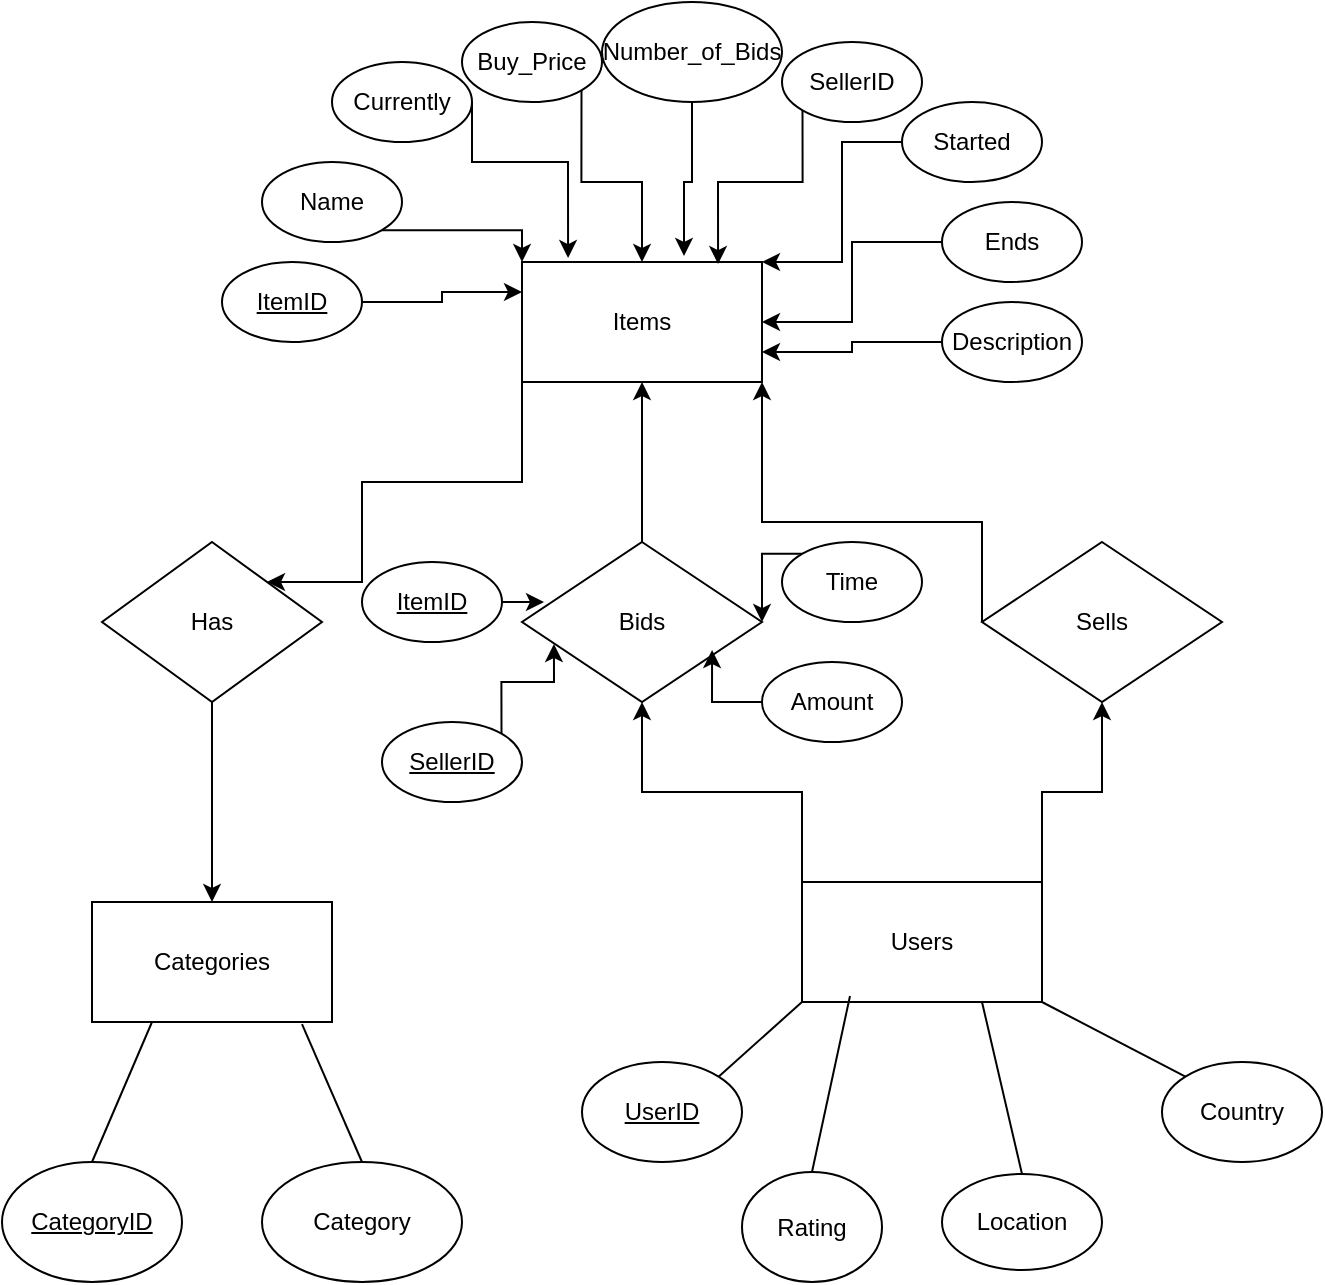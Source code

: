 <mxfile version="26.0.16">
  <diagram id="R2lEEEUBdFMjLlhIrx00" name="Page-1">
    <mxGraphModel dx="698" dy="737" grid="1" gridSize="10" guides="1" tooltips="1" connect="1" arrows="1" fold="1" page="1" pageScale="1" pageWidth="850" pageHeight="1100" math="0" shadow="0" extFonts="Permanent Marker^https://fonts.googleapis.com/css?family=Permanent+Marker">
      <root>
        <mxCell id="0" />
        <mxCell id="1" parent="0" />
        <mxCell id="-HY_8tp-kXO4mcghuJu2-8" style="edgeStyle=orthogonalEdgeStyle;rounded=0;orthogonalLoop=1;jettySize=auto;html=1;exitX=0;exitY=1;exitDx=0;exitDy=0;entryX=1;entryY=0;entryDx=0;entryDy=0;" parent="1" source="-HY_8tp-kXO4mcghuJu2-1" target="-HY_8tp-kXO4mcghuJu2-7" edge="1">
          <mxGeometry relative="1" as="geometry">
            <Array as="points">
              <mxPoint x="340" y="250" />
              <mxPoint x="260" y="250" />
              <mxPoint x="260" y="300" />
            </Array>
          </mxGeometry>
        </mxCell>
        <mxCell id="-HY_8tp-kXO4mcghuJu2-1" value="Items" style="rounded=0;whiteSpace=wrap;html=1;" parent="1" vertex="1">
          <mxGeometry x="340" y="140" width="120" height="60" as="geometry" />
        </mxCell>
        <mxCell id="qhqM66vCMAHK8ahOjb58-4" style="edgeStyle=orthogonalEdgeStyle;rounded=0;orthogonalLoop=1;jettySize=auto;html=1;exitX=0;exitY=0.5;exitDx=0;exitDy=0;entryX=1;entryY=1;entryDx=0;entryDy=0;" edge="1" parent="1" source="-HY_8tp-kXO4mcghuJu2-2" target="-HY_8tp-kXO4mcghuJu2-1">
          <mxGeometry relative="1" as="geometry">
            <Array as="points">
              <mxPoint x="570" y="270" />
              <mxPoint x="460" y="270" />
            </Array>
          </mxGeometry>
        </mxCell>
        <mxCell id="-HY_8tp-kXO4mcghuJu2-2" value="Sells" style="rhombus;whiteSpace=wrap;html=1;" parent="1" vertex="1">
          <mxGeometry x="570" y="280" width="120" height="80" as="geometry" />
        </mxCell>
        <mxCell id="qhqM66vCMAHK8ahOjb58-3" style="edgeStyle=orthogonalEdgeStyle;rounded=0;orthogonalLoop=1;jettySize=auto;html=1;exitX=0.5;exitY=0;exitDx=0;exitDy=0;" edge="1" parent="1" source="-HY_8tp-kXO4mcghuJu2-3" target="-HY_8tp-kXO4mcghuJu2-1">
          <mxGeometry relative="1" as="geometry" />
        </mxCell>
        <mxCell id="-HY_8tp-kXO4mcghuJu2-3" value="Bids" style="rhombus;whiteSpace=wrap;html=1;" parent="1" vertex="1">
          <mxGeometry x="340" y="280" width="120" height="80" as="geometry" />
        </mxCell>
        <mxCell id="qhqM66vCMAHK8ahOjb58-1" style="edgeStyle=orthogonalEdgeStyle;rounded=0;orthogonalLoop=1;jettySize=auto;html=1;exitX=0;exitY=0;exitDx=0;exitDy=0;entryX=0.5;entryY=1;entryDx=0;entryDy=0;" edge="1" parent="1" source="-HY_8tp-kXO4mcghuJu2-5" target="-HY_8tp-kXO4mcghuJu2-3">
          <mxGeometry relative="1" as="geometry" />
        </mxCell>
        <mxCell id="qhqM66vCMAHK8ahOjb58-2" style="edgeStyle=orthogonalEdgeStyle;rounded=0;orthogonalLoop=1;jettySize=auto;html=1;exitX=1;exitY=0;exitDx=0;exitDy=0;entryX=0.5;entryY=1;entryDx=0;entryDy=0;" edge="1" parent="1" source="-HY_8tp-kXO4mcghuJu2-5" target="-HY_8tp-kXO4mcghuJu2-2">
          <mxGeometry relative="1" as="geometry" />
        </mxCell>
        <mxCell id="-HY_8tp-kXO4mcghuJu2-5" value="Users" style="rounded=0;whiteSpace=wrap;html=1;" parent="1" vertex="1">
          <mxGeometry x="480" y="450" width="120" height="60" as="geometry" />
        </mxCell>
        <mxCell id="-HY_8tp-kXO4mcghuJu2-6" value="Categories" style="rounded=0;whiteSpace=wrap;html=1;" parent="1" vertex="1">
          <mxGeometry x="125" y="460" width="120" height="60" as="geometry" />
        </mxCell>
        <mxCell id="-HY_8tp-kXO4mcghuJu2-9" style="edgeStyle=orthogonalEdgeStyle;rounded=0;orthogonalLoop=1;jettySize=auto;html=1;exitX=0.5;exitY=1;exitDx=0;exitDy=0;entryX=0.5;entryY=0;entryDx=0;entryDy=0;" parent="1" source="-HY_8tp-kXO4mcghuJu2-7" target="-HY_8tp-kXO4mcghuJu2-6" edge="1">
          <mxGeometry relative="1" as="geometry">
            <mxPoint x="180" y="430" as="targetPoint" />
          </mxGeometry>
        </mxCell>
        <mxCell id="-HY_8tp-kXO4mcghuJu2-7" value="Has" style="rhombus;whiteSpace=wrap;html=1;" parent="1" vertex="1">
          <mxGeometry x="130" y="280" width="110" height="80" as="geometry" />
        </mxCell>
        <mxCell id="-HY_8tp-kXO4mcghuJu2-10" value="&lt;u&gt;CategoryID&lt;/u&gt;" style="ellipse;whiteSpace=wrap;html=1;" parent="1" vertex="1">
          <mxGeometry x="80" y="590" width="90" height="60" as="geometry" />
        </mxCell>
        <mxCell id="-HY_8tp-kXO4mcghuJu2-11" value="Category" style="ellipse;whiteSpace=wrap;html=1;" parent="1" vertex="1">
          <mxGeometry x="210" y="590" width="100" height="60" as="geometry" />
        </mxCell>
        <mxCell id="-HY_8tp-kXO4mcghuJu2-15" value="" style="endArrow=none;html=1;rounded=0;curved=1;exitX=0.5;exitY=0;exitDx=0;exitDy=0;entryX=0.875;entryY=1.017;entryDx=0;entryDy=0;entryPerimeter=0;" parent="1" source="-HY_8tp-kXO4mcghuJu2-11" target="-HY_8tp-kXO4mcghuJu2-6" edge="1">
          <mxGeometry width="50" height="50" relative="1" as="geometry">
            <mxPoint x="240" y="600" as="sourcePoint" />
            <mxPoint x="240" y="530" as="targetPoint" />
          </mxGeometry>
        </mxCell>
        <mxCell id="-HY_8tp-kXO4mcghuJu2-16" value="" style="endArrow=none;html=1;rounded=0;curved=1;entryX=0.25;entryY=1;entryDx=0;entryDy=0;exitX=0.5;exitY=0;exitDx=0;exitDy=0;" parent="1" source="-HY_8tp-kXO4mcghuJu2-10" target="-HY_8tp-kXO4mcghuJu2-6" edge="1">
          <mxGeometry width="50" height="50" relative="1" as="geometry">
            <mxPoint x="120" y="580" as="sourcePoint" />
            <mxPoint x="170" y="530" as="targetPoint" />
          </mxGeometry>
        </mxCell>
        <mxCell id="qhqM66vCMAHK8ahOjb58-5" value="&lt;u&gt;UserID&lt;/u&gt;" style="ellipse;whiteSpace=wrap;html=1;" vertex="1" parent="1">
          <mxGeometry x="370" y="540" width="80" height="50" as="geometry" />
        </mxCell>
        <mxCell id="qhqM66vCMAHK8ahOjb58-6" value="Rating" style="ellipse;whiteSpace=wrap;html=1;" vertex="1" parent="1">
          <mxGeometry x="450" y="595" width="70" height="55" as="geometry" />
        </mxCell>
        <mxCell id="qhqM66vCMAHK8ahOjb58-7" value="Location" style="ellipse;whiteSpace=wrap;html=1;" vertex="1" parent="1">
          <mxGeometry x="550" y="596" width="80" height="48" as="geometry" />
        </mxCell>
        <mxCell id="qhqM66vCMAHK8ahOjb58-8" value="Country" style="ellipse;whiteSpace=wrap;html=1;" vertex="1" parent="1">
          <mxGeometry x="660" y="540" width="80" height="50" as="geometry" />
        </mxCell>
        <mxCell id="qhqM66vCMAHK8ahOjb58-9" value="" style="endArrow=none;html=1;rounded=0;exitX=1;exitY=0;exitDx=0;exitDy=0;entryX=0;entryY=1;entryDx=0;entryDy=0;" edge="1" parent="1" source="qhqM66vCMAHK8ahOjb58-5" target="-HY_8tp-kXO4mcghuJu2-5">
          <mxGeometry width="50" height="50" relative="1" as="geometry">
            <mxPoint x="430" y="560" as="sourcePoint" />
            <mxPoint x="480" y="510" as="targetPoint" />
          </mxGeometry>
        </mxCell>
        <mxCell id="qhqM66vCMAHK8ahOjb58-10" value="" style="endArrow=none;html=1;rounded=0;entryX=0.2;entryY=0.95;entryDx=0;entryDy=0;entryPerimeter=0;exitX=0.5;exitY=0;exitDx=0;exitDy=0;" edge="1" parent="1" source="qhqM66vCMAHK8ahOjb58-6" target="-HY_8tp-kXO4mcghuJu2-5">
          <mxGeometry width="50" height="50" relative="1" as="geometry">
            <mxPoint x="490" y="590" as="sourcePoint" />
            <mxPoint x="540" y="540" as="targetPoint" />
          </mxGeometry>
        </mxCell>
        <mxCell id="qhqM66vCMAHK8ahOjb58-11" value="" style="endArrow=none;html=1;rounded=0;entryX=0.75;entryY=1;entryDx=0;entryDy=0;exitX=0.5;exitY=0;exitDx=0;exitDy=0;" edge="1" parent="1" source="qhqM66vCMAHK8ahOjb58-7" target="-HY_8tp-kXO4mcghuJu2-5">
          <mxGeometry width="50" height="50" relative="1" as="geometry">
            <mxPoint x="550" y="590" as="sourcePoint" />
            <mxPoint x="600" y="540" as="targetPoint" />
          </mxGeometry>
        </mxCell>
        <mxCell id="qhqM66vCMAHK8ahOjb58-12" value="" style="endArrow=none;html=1;rounded=0;entryX=1;entryY=1;entryDx=0;entryDy=0;exitX=0;exitY=0;exitDx=0;exitDy=0;" edge="1" parent="1" source="qhqM66vCMAHK8ahOjb58-8" target="-HY_8tp-kXO4mcghuJu2-5">
          <mxGeometry width="50" height="50" relative="1" as="geometry">
            <mxPoint x="600" y="550" as="sourcePoint" />
            <mxPoint x="650" y="500" as="targetPoint" />
          </mxGeometry>
        </mxCell>
        <mxCell id="qhqM66vCMAHK8ahOjb58-32" style="edgeStyle=orthogonalEdgeStyle;rounded=0;orthogonalLoop=1;jettySize=auto;html=1;exitX=1;exitY=0.5;exitDx=0;exitDy=0;entryX=0;entryY=0.25;entryDx=0;entryDy=0;" edge="1" parent="1" source="qhqM66vCMAHK8ahOjb58-13" target="-HY_8tp-kXO4mcghuJu2-1">
          <mxGeometry relative="1" as="geometry" />
        </mxCell>
        <mxCell id="qhqM66vCMAHK8ahOjb58-13" value="&lt;u&gt;ItemID&lt;/u&gt;" style="ellipse;whiteSpace=wrap;html=1;" vertex="1" parent="1">
          <mxGeometry x="190" y="140" width="70" height="40" as="geometry" />
        </mxCell>
        <mxCell id="qhqM66vCMAHK8ahOjb58-31" style="edgeStyle=orthogonalEdgeStyle;rounded=0;orthogonalLoop=1;jettySize=auto;html=1;exitX=1;exitY=1;exitDx=0;exitDy=0;entryX=0;entryY=0;entryDx=0;entryDy=0;" edge="1" parent="1" source="qhqM66vCMAHK8ahOjb58-14" target="-HY_8tp-kXO4mcghuJu2-1">
          <mxGeometry relative="1" as="geometry">
            <Array as="points">
              <mxPoint x="340" y="124" />
            </Array>
          </mxGeometry>
        </mxCell>
        <mxCell id="qhqM66vCMAHK8ahOjb58-14" value="Name" style="ellipse;whiteSpace=wrap;html=1;" vertex="1" parent="1">
          <mxGeometry x="210" y="90" width="70" height="40" as="geometry" />
        </mxCell>
        <mxCell id="qhqM66vCMAHK8ahOjb58-16" value="Currently" style="ellipse;whiteSpace=wrap;html=1;" vertex="1" parent="1">
          <mxGeometry x="245" y="40" width="70" height="40" as="geometry" />
        </mxCell>
        <mxCell id="qhqM66vCMAHK8ahOjb58-29" style="edgeStyle=orthogonalEdgeStyle;rounded=0;orthogonalLoop=1;jettySize=auto;html=1;exitX=1;exitY=1;exitDx=0;exitDy=0;entryX=0.5;entryY=0;entryDx=0;entryDy=0;" edge="1" parent="1" source="qhqM66vCMAHK8ahOjb58-17" target="-HY_8tp-kXO4mcghuJu2-1">
          <mxGeometry relative="1" as="geometry" />
        </mxCell>
        <mxCell id="qhqM66vCMAHK8ahOjb58-17" value="Buy_Price" style="ellipse;whiteSpace=wrap;html=1;" vertex="1" parent="1">
          <mxGeometry x="310" y="20" width="70" height="40" as="geometry" />
        </mxCell>
        <mxCell id="qhqM66vCMAHK8ahOjb58-18" value="SellerID" style="ellipse;whiteSpace=wrap;html=1;" vertex="1" parent="1">
          <mxGeometry x="470" y="30" width="70" height="40" as="geometry" />
        </mxCell>
        <mxCell id="qhqM66vCMAHK8ahOjb58-19" value="Number_of_Bids" style="ellipse;whiteSpace=wrap;html=1;" vertex="1" parent="1">
          <mxGeometry x="380" y="10" width="90" height="50" as="geometry" />
        </mxCell>
        <mxCell id="qhqM66vCMAHK8ahOjb58-26" style="edgeStyle=orthogonalEdgeStyle;rounded=0;orthogonalLoop=1;jettySize=auto;html=1;exitX=0;exitY=0.5;exitDx=0;exitDy=0;entryX=1;entryY=0;entryDx=0;entryDy=0;" edge="1" parent="1" source="qhqM66vCMAHK8ahOjb58-20" target="-HY_8tp-kXO4mcghuJu2-1">
          <mxGeometry relative="1" as="geometry">
            <Array as="points">
              <mxPoint x="500" y="80" />
              <mxPoint x="500" y="140" />
            </Array>
          </mxGeometry>
        </mxCell>
        <mxCell id="qhqM66vCMAHK8ahOjb58-20" value="Started" style="ellipse;whiteSpace=wrap;html=1;" vertex="1" parent="1">
          <mxGeometry x="530" y="60" width="70" height="40" as="geometry" />
        </mxCell>
        <mxCell id="qhqM66vCMAHK8ahOjb58-22" value="" style="edgeStyle=orthogonalEdgeStyle;rounded=0;orthogonalLoop=1;jettySize=auto;html=1;" edge="1" parent="1" source="qhqM66vCMAHK8ahOjb58-21" target="-HY_8tp-kXO4mcghuJu2-1">
          <mxGeometry relative="1" as="geometry" />
        </mxCell>
        <mxCell id="qhqM66vCMAHK8ahOjb58-21" value="Ends" style="ellipse;whiteSpace=wrap;html=1;" vertex="1" parent="1">
          <mxGeometry x="550" y="110" width="70" height="40" as="geometry" />
        </mxCell>
        <mxCell id="qhqM66vCMAHK8ahOjb58-25" style="edgeStyle=orthogonalEdgeStyle;rounded=0;orthogonalLoop=1;jettySize=auto;html=1;exitX=0;exitY=0.5;exitDx=0;exitDy=0;entryX=1;entryY=0.75;entryDx=0;entryDy=0;" edge="1" parent="1" source="qhqM66vCMAHK8ahOjb58-24" target="-HY_8tp-kXO4mcghuJu2-1">
          <mxGeometry relative="1" as="geometry" />
        </mxCell>
        <mxCell id="qhqM66vCMAHK8ahOjb58-24" value="Description" style="ellipse;whiteSpace=wrap;html=1;" vertex="1" parent="1">
          <mxGeometry x="550" y="160" width="70" height="40" as="geometry" />
        </mxCell>
        <mxCell id="qhqM66vCMAHK8ahOjb58-27" style="edgeStyle=orthogonalEdgeStyle;rounded=0;orthogonalLoop=1;jettySize=auto;html=1;exitX=0;exitY=1;exitDx=0;exitDy=0;entryX=0.817;entryY=0.017;entryDx=0;entryDy=0;entryPerimeter=0;" edge="1" parent="1" source="qhqM66vCMAHK8ahOjb58-18" target="-HY_8tp-kXO4mcghuJu2-1">
          <mxGeometry relative="1" as="geometry">
            <Array as="points">
              <mxPoint x="480" y="100" />
              <mxPoint x="438" y="100" />
            </Array>
          </mxGeometry>
        </mxCell>
        <mxCell id="qhqM66vCMAHK8ahOjb58-28" style="edgeStyle=orthogonalEdgeStyle;rounded=0;orthogonalLoop=1;jettySize=auto;html=1;exitX=0.5;exitY=1;exitDx=0;exitDy=0;entryX=0.675;entryY=-0.05;entryDx=0;entryDy=0;entryPerimeter=0;" edge="1" parent="1" source="qhqM66vCMAHK8ahOjb58-19" target="-HY_8tp-kXO4mcghuJu2-1">
          <mxGeometry relative="1" as="geometry" />
        </mxCell>
        <mxCell id="qhqM66vCMAHK8ahOjb58-30" style="edgeStyle=orthogonalEdgeStyle;rounded=0;orthogonalLoop=1;jettySize=auto;html=1;exitX=1;exitY=0.5;exitDx=0;exitDy=0;entryX=0.192;entryY=-0.033;entryDx=0;entryDy=0;entryPerimeter=0;" edge="1" parent="1" source="qhqM66vCMAHK8ahOjb58-16" target="-HY_8tp-kXO4mcghuJu2-1">
          <mxGeometry relative="1" as="geometry">
            <Array as="points">
              <mxPoint x="315" y="90" />
              <mxPoint x="363" y="90" />
            </Array>
          </mxGeometry>
        </mxCell>
        <mxCell id="qhqM66vCMAHK8ahOjb58-33" value="&lt;u&gt;ItemID&lt;/u&gt;" style="ellipse;whiteSpace=wrap;html=1;" vertex="1" parent="1">
          <mxGeometry x="260" y="290" width="70" height="40" as="geometry" />
        </mxCell>
        <mxCell id="qhqM66vCMAHK8ahOjb58-34" value="&lt;u&gt;SellerID&lt;/u&gt;" style="ellipse;whiteSpace=wrap;html=1;" vertex="1" parent="1">
          <mxGeometry x="270" y="370" width="70" height="40" as="geometry" />
        </mxCell>
        <mxCell id="qhqM66vCMAHK8ahOjb58-41" style="edgeStyle=orthogonalEdgeStyle;rounded=0;orthogonalLoop=1;jettySize=auto;html=1;exitX=0;exitY=0;exitDx=0;exitDy=0;entryX=1;entryY=0.5;entryDx=0;entryDy=0;" edge="1" parent="1" source="qhqM66vCMAHK8ahOjb58-35" target="-HY_8tp-kXO4mcghuJu2-3">
          <mxGeometry relative="1" as="geometry" />
        </mxCell>
        <mxCell id="qhqM66vCMAHK8ahOjb58-35" value="Time" style="ellipse;whiteSpace=wrap;html=1;" vertex="1" parent="1">
          <mxGeometry x="470" y="280" width="70" height="40" as="geometry" />
        </mxCell>
        <mxCell id="qhqM66vCMAHK8ahOjb58-36" value="Amount" style="ellipse;whiteSpace=wrap;html=1;" vertex="1" parent="1">
          <mxGeometry x="460" y="340" width="70" height="40" as="geometry" />
        </mxCell>
        <mxCell id="qhqM66vCMAHK8ahOjb58-37" style="edgeStyle=orthogonalEdgeStyle;rounded=0;orthogonalLoop=1;jettySize=auto;html=1;exitX=1;exitY=0.5;exitDx=0;exitDy=0;entryX=0.092;entryY=0.363;entryDx=0;entryDy=0;entryPerimeter=0;" edge="1" parent="1" source="qhqM66vCMAHK8ahOjb58-33" target="-HY_8tp-kXO4mcghuJu2-3">
          <mxGeometry relative="1" as="geometry" />
        </mxCell>
        <mxCell id="qhqM66vCMAHK8ahOjb58-39" style="edgeStyle=orthogonalEdgeStyle;rounded=0;orthogonalLoop=1;jettySize=auto;html=1;exitX=1;exitY=0;exitDx=0;exitDy=0;entryX=0.133;entryY=0.638;entryDx=0;entryDy=0;entryPerimeter=0;" edge="1" parent="1" source="qhqM66vCMAHK8ahOjb58-34" target="-HY_8tp-kXO4mcghuJu2-3">
          <mxGeometry relative="1" as="geometry" />
        </mxCell>
        <mxCell id="qhqM66vCMAHK8ahOjb58-40" style="edgeStyle=orthogonalEdgeStyle;rounded=0;orthogonalLoop=1;jettySize=auto;html=1;exitX=0;exitY=0.5;exitDx=0;exitDy=0;entryX=0.792;entryY=0.675;entryDx=0;entryDy=0;entryPerimeter=0;" edge="1" parent="1" source="qhqM66vCMAHK8ahOjb58-36" target="-HY_8tp-kXO4mcghuJu2-3">
          <mxGeometry relative="1" as="geometry" />
        </mxCell>
      </root>
    </mxGraphModel>
  </diagram>
</mxfile>
